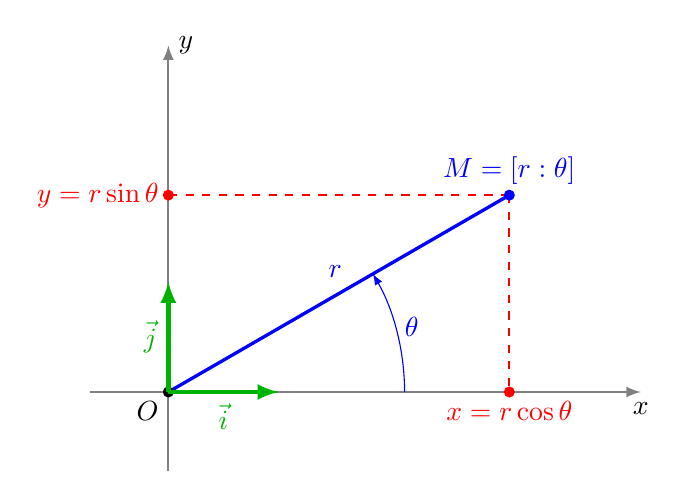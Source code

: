 \begin{tikzpicture}[scale=2]

% Axes
     \draw[->,>=latex,thick, gray] (-0.5,0)--(3,0) node[below,black] {$x$};
     \draw[->,>=latex,thick, gray] (0,-0.5)--(0,2.2) node[right,black] {$y$};

 \draw[red,dashed,thick] (30:2.5)--({2.5*cos(30)},0);
 \draw[red,dashed,thick] (30:2.5)--(0,{2.5*sin(30)},0);
 \fill[red] ({2.5*cos(30)},0) circle (1pt)  node[below] {$x=r\cos\theta$}; 
 \fill[red] (0,{2.5*sin(30)}) circle (1pt)  node[left] {$y=r\sin\theta$}; 


  \draw[very thick, blue] (0,0)--+(30:2.5) node[above]{$M=[r:\theta]$};
   \fill[blue] (30:2.5) circle (1pt);
    \node[blue, above] at (32:1.25) {$r$};

%  \draw[->,>=latex, red] (0,0)--+(30:1) node[midway, above]{$\overrightarrow{u_{\theta}}$};
    \draw[->, >=latex, blue] (0:1.5) arc(0:30:1.5) ;
    \node[blue] at (15:1.6) {$\theta$};

 \fill (0:0) circle (1pt)  node[below left] {$O$};


     \draw[->,>=latex,ultra thick, green!70!black] (0,0)--(0.7,0) node[midway,below, green!70!black] {$\vec i$};
     \draw[->,>=latex,ultra thick, green!70!black] (0,0)--(0,0.7) node[midway,left, green!70!black] {$\vec j$};

\end{tikzpicture}
